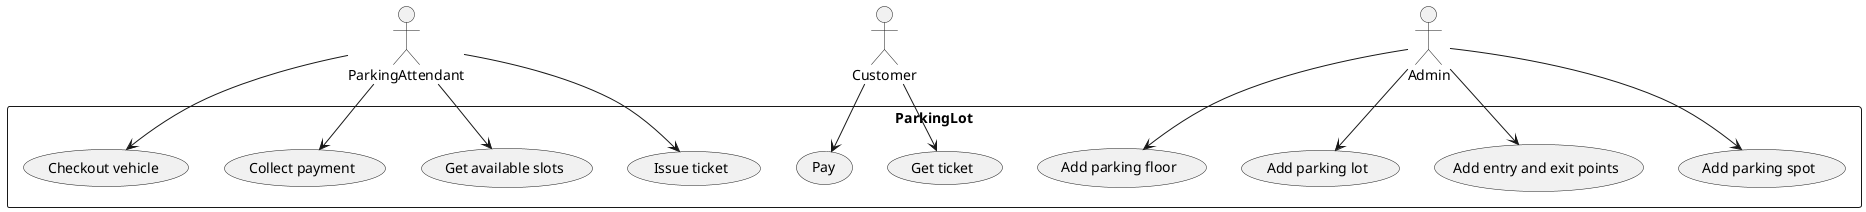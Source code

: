 @startuml
actor ParkingAttendant
actor Customer
actor Admin

rectangle ParkingLot {
    ParkingAttendant --> (Issue ticket)
    ParkingAttendant --> (Get available slots)
    ParkingAttendant --> (Collect payment)
    ParkingAttendant --> (Checkout vehicle)

    Customer --> (Get ticket)
    Customer --> (Pay)

    Admin --> (Add parking lot)
    Admin --> (Add parking floor)
    Admin --> (Add parking spot)
    Admin --> (Add entry and exit points)
}
@enduml